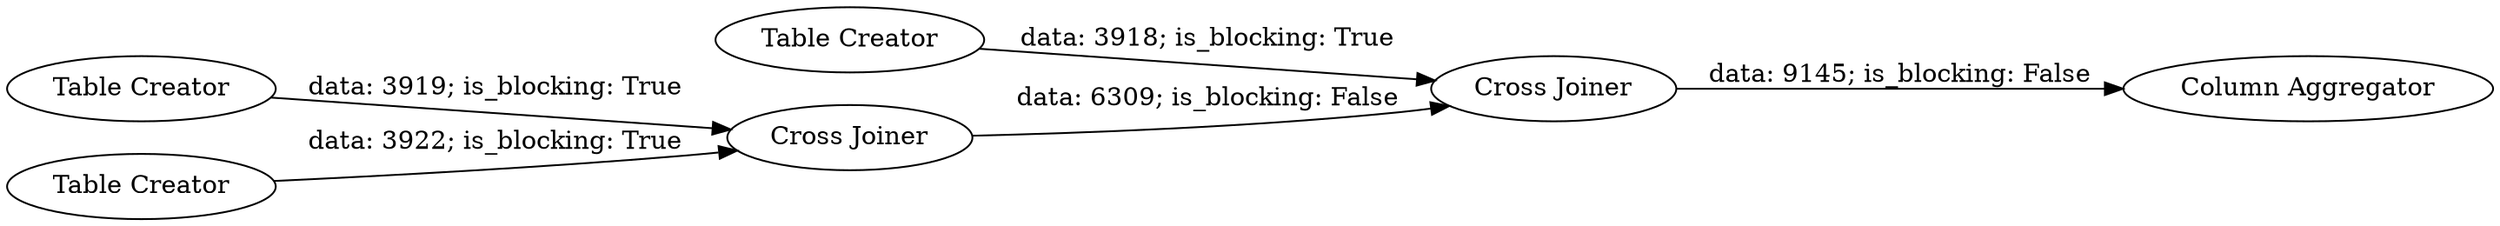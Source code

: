 digraph {
	"5943355536635833763_64" [label="Column Aggregator"]
	"5943355536635833763_62" [label="Table Creator"]
	"5943355536635833763_59" [label="Table Creator"]
	"5943355536635833763_63" [label="Cross Joiner"]
	"5943355536635833763_61" [label="Cross Joiner"]
	"5943355536635833763_60" [label="Table Creator"]
	"5943355536635833763_60" -> "5943355536635833763_61" [label="data: 3922; is_blocking: True"]
	"5943355536635833763_59" -> "5943355536635833763_61" [label="data: 3919; is_blocking: True"]
	"5943355536635833763_63" -> "5943355536635833763_64" [label="data: 9145; is_blocking: False"]
	"5943355536635833763_62" -> "5943355536635833763_63" [label="data: 3918; is_blocking: True"]
	"5943355536635833763_61" -> "5943355536635833763_63" [label="data: 6309; is_blocking: False"]
	rankdir=LR
}
